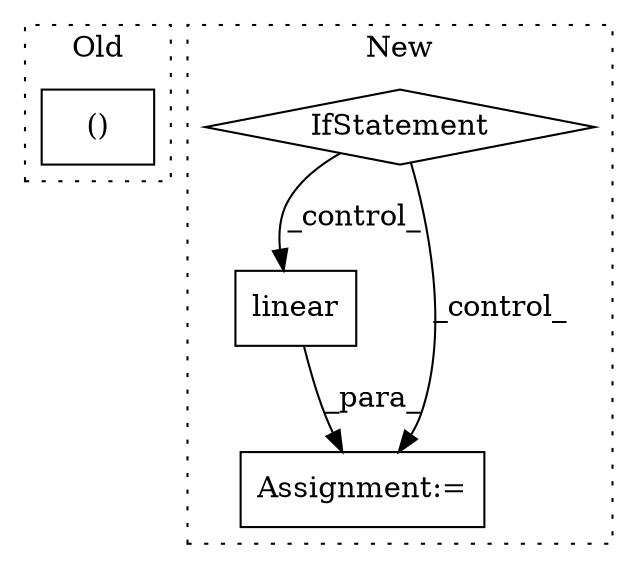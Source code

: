 digraph G {
subgraph cluster0 {
1 [label="()" a="106" s="5498" l="35" shape="box"];
label = "Old";
style="dotted";
}
subgraph cluster1 {
2 [label="linear" a="32" s="4103,4142" l="7,1" shape="box"];
3 [label="Assignment:=" a="7" s="4163" l="1" shape="box"];
4 [label="IfStatement" a="25" s="3845,3870" l="4,2" shape="diamond"];
label = "New";
style="dotted";
}
2 -> 3 [label="_para_"];
4 -> 2 [label="_control_"];
4 -> 3 [label="_control_"];
}